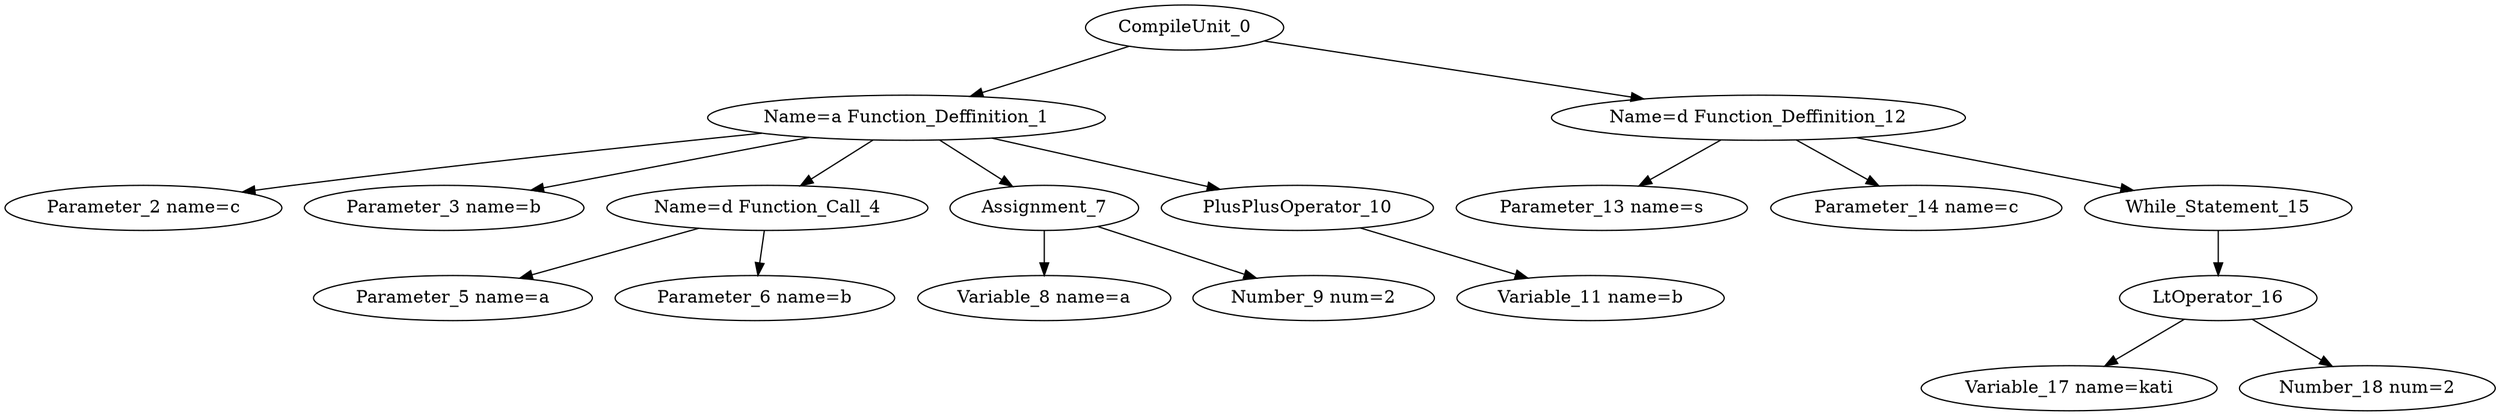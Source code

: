 digraph G{
"CompileUnit_0"->"Name=a Function_Deffinition_1";
"Name=a Function_Deffinition_1"->"Parameter_2 name=c";
"Name=a Function_Deffinition_1"->"Parameter_3 name=b";
"Name=a Function_Deffinition_1"->"Name=d Function_Call_4";
"Name=d Function_Call_4"->"Parameter_5 name=a";
"Name=d Function_Call_4"->"Parameter_6 name=b";
"Name=a Function_Deffinition_1"->"Assignment_7";
"Assignment_7"->"Variable_8 name=a";
"Assignment_7"->"Number_9 num=2";
"Name=a Function_Deffinition_1"->"PlusPlusOperator_10";
"PlusPlusOperator_10"->"Variable_11 name=b";
"CompileUnit_0"->"Name=d Function_Deffinition_12";
"Name=d Function_Deffinition_12"->"Parameter_13 name=s";
"Name=d Function_Deffinition_12"->"Parameter_14 name=c";
"Name=d Function_Deffinition_12"->"While_Statement_15";
"While_Statement_15"->"LtOperator_16";
"LtOperator_16"->"Variable_17 name=kati";
"LtOperator_16"->"Number_18 num=2";
}
